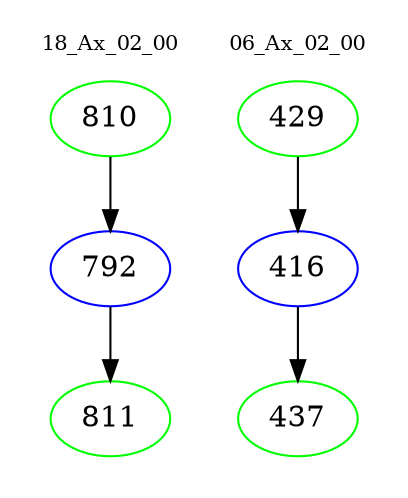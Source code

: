 digraph{
subgraph cluster_0 {
color = white
label = "18_Ax_02_00";
fontsize=10;
T0_810 [label="810", color="green"]
T0_810 -> T0_792 [color="black"]
T0_792 [label="792", color="blue"]
T0_792 -> T0_811 [color="black"]
T0_811 [label="811", color="green"]
}
subgraph cluster_1 {
color = white
label = "06_Ax_02_00";
fontsize=10;
T1_429 [label="429", color="green"]
T1_429 -> T1_416 [color="black"]
T1_416 [label="416", color="blue"]
T1_416 -> T1_437 [color="black"]
T1_437 [label="437", color="green"]
}
}

